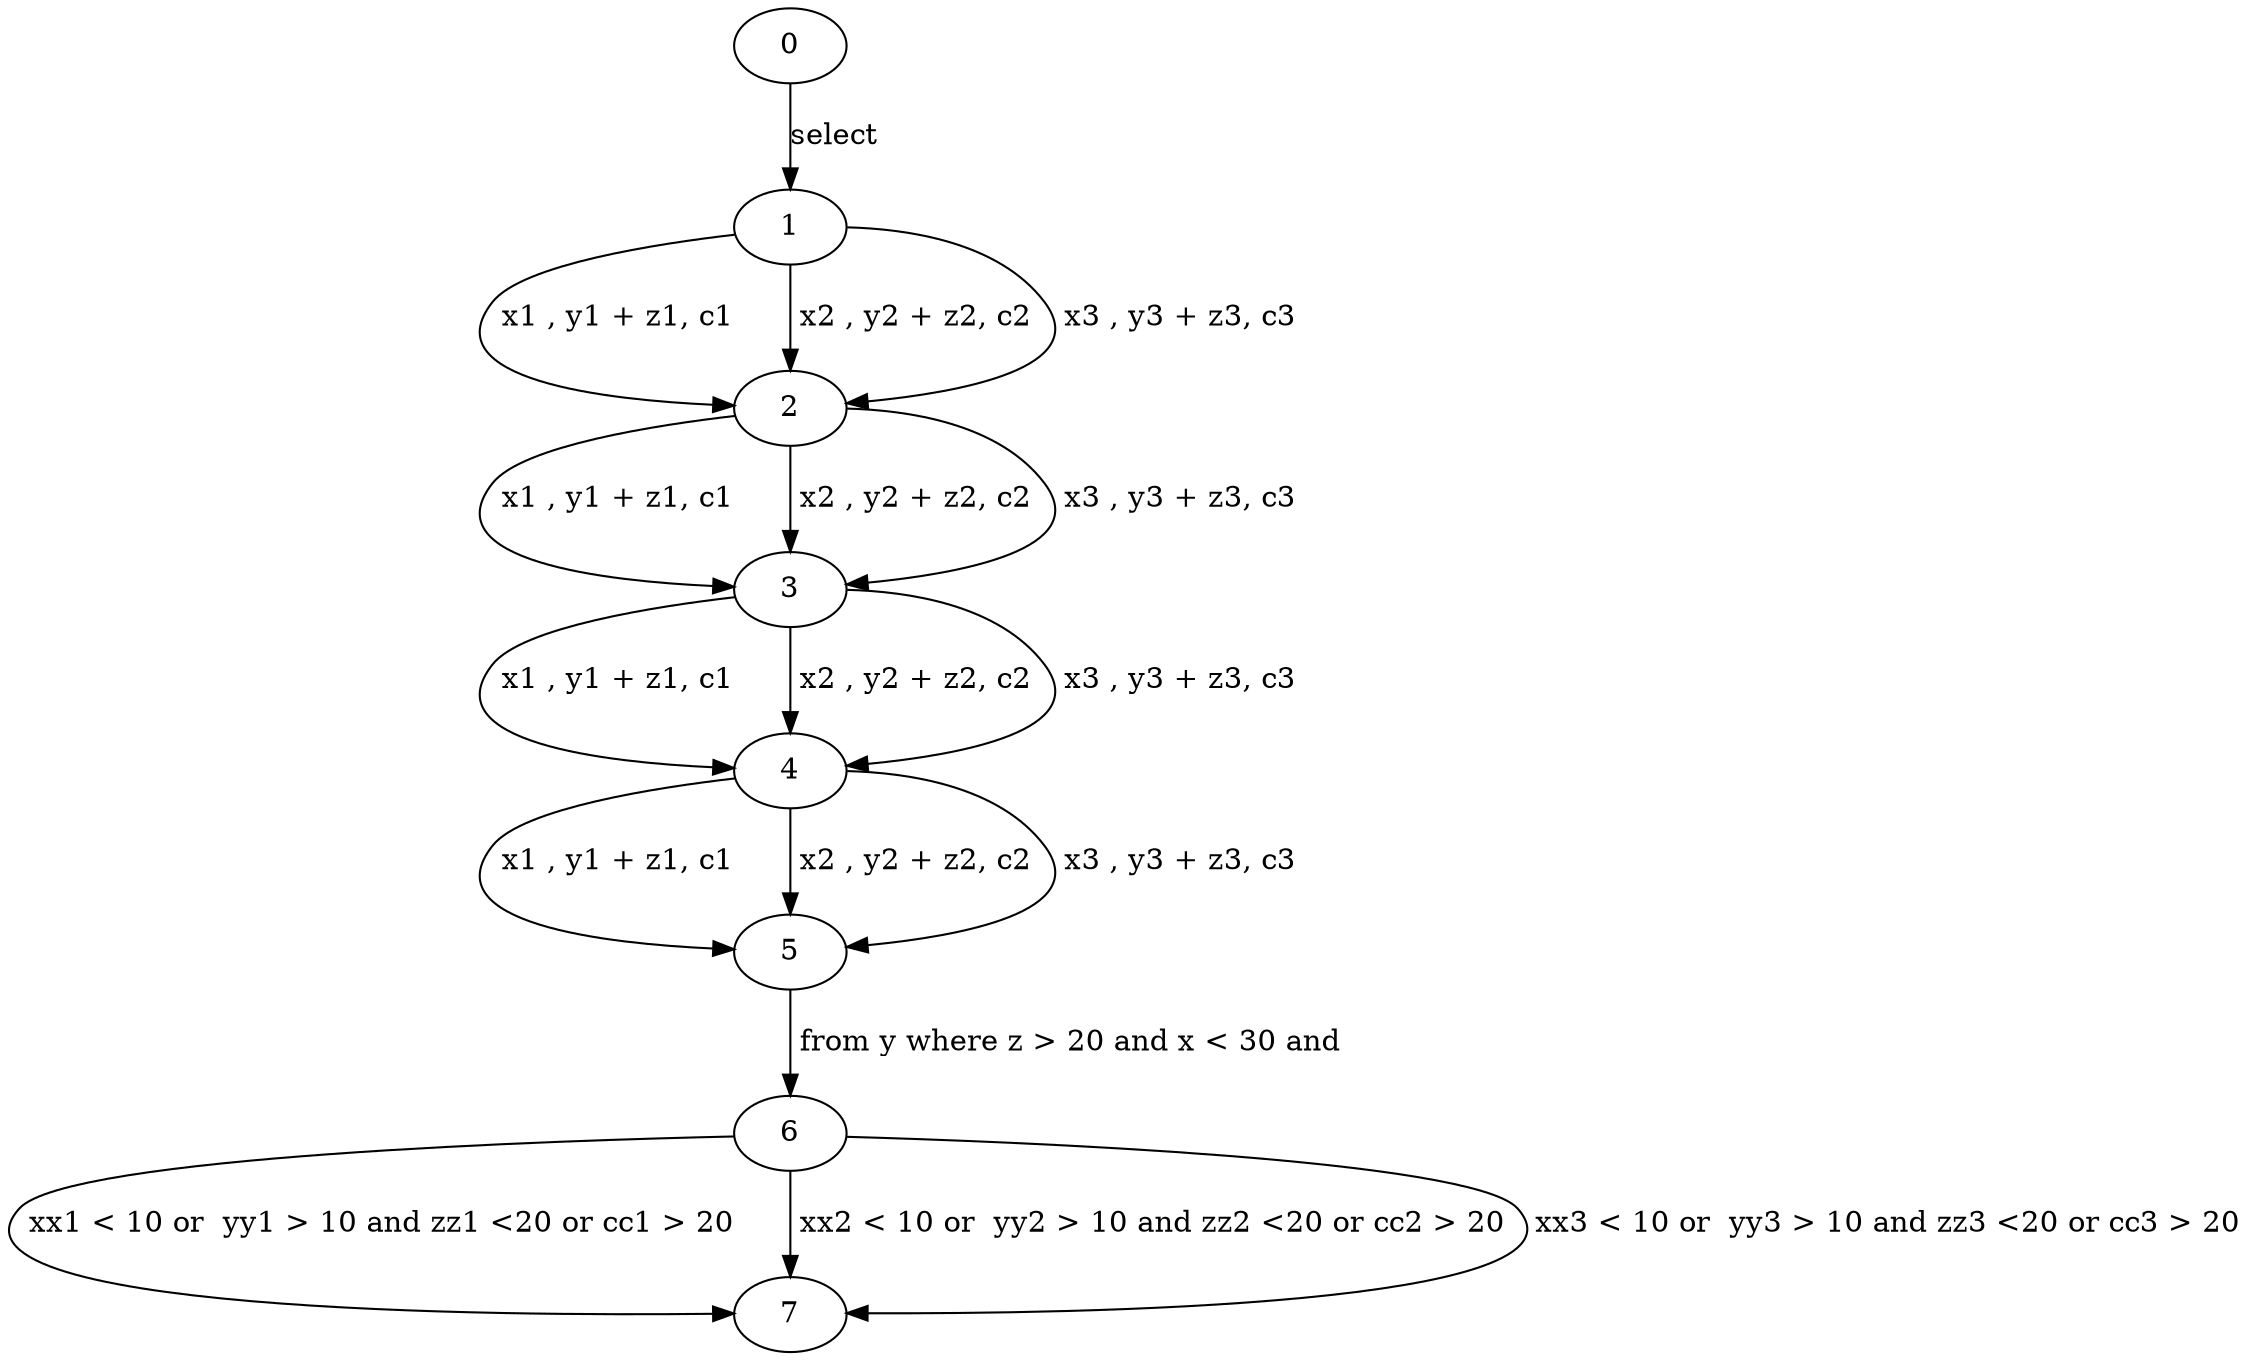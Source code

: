 digraph g{0;
1;
2;
3;
4;
5;
6;
7;
0 -> 1 [ label="select "];
1 -> 2 [ label=" x1 , y1 + z1, c1 "];
1 -> 2 [ label=" x2 , y2 + z2, c2 "];
1 -> 2 [ label=" x3 , y3 + z3, c3 "];
2 -> 3 [ label=" x1 , y1 + z1, c1 "];
2 -> 3 [ label=" x2 , y2 + z2, c2 "];
2 -> 3 [ label=" x3 , y3 + z3, c3 "];
3 -> 4 [ label=" x1 , y1 + z1, c1 "];
3 -> 4 [ label=" x2 , y2 + z2, c2 "];
3 -> 4 [ label=" x3 , y3 + z3, c3 "];
4 -> 5 [ label=" x1 , y1 + z1, c1 "];
4 -> 5 [ label=" x2 , y2 + z2, c2 "];
4 -> 5 [ label=" x3 , y3 + z3, c3 "];
5 -> 6 [ label=" from y where z > 20 and x < 30 and"];
6 -> 7 [ label=" xx1 < 10 or  yy1 > 10 and zz1 <20 or cc1 > 20 "];
6 -> 7 [ label=" xx2 < 10 or  yy2 > 10 and zz2 <20 or cc2 > 20 "];
6 -> 7 [ label=" xx3 < 10 or  yy3 > 10 and zz3 <20 or cc3 > 20 "];
}